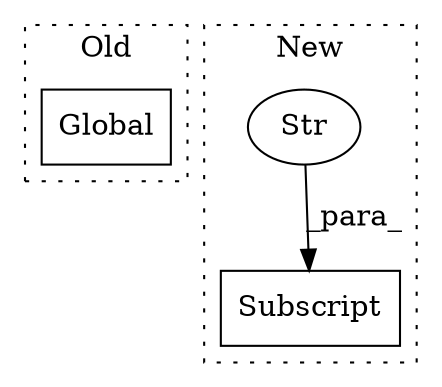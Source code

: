 digraph G {
subgraph cluster0 {
1 [label="Global" a="57" s="1457" l="15" shape="box"];
label = "Old";
style="dotted";
}
subgraph cluster1 {
2 [label="Subscript" a="63" s="792,0" l="28,0" shape="box"];
3 [label="Str" a="66" s="803" l="16" shape="ellipse"];
label = "New";
style="dotted";
}
3 -> 2 [label="_para_"];
}